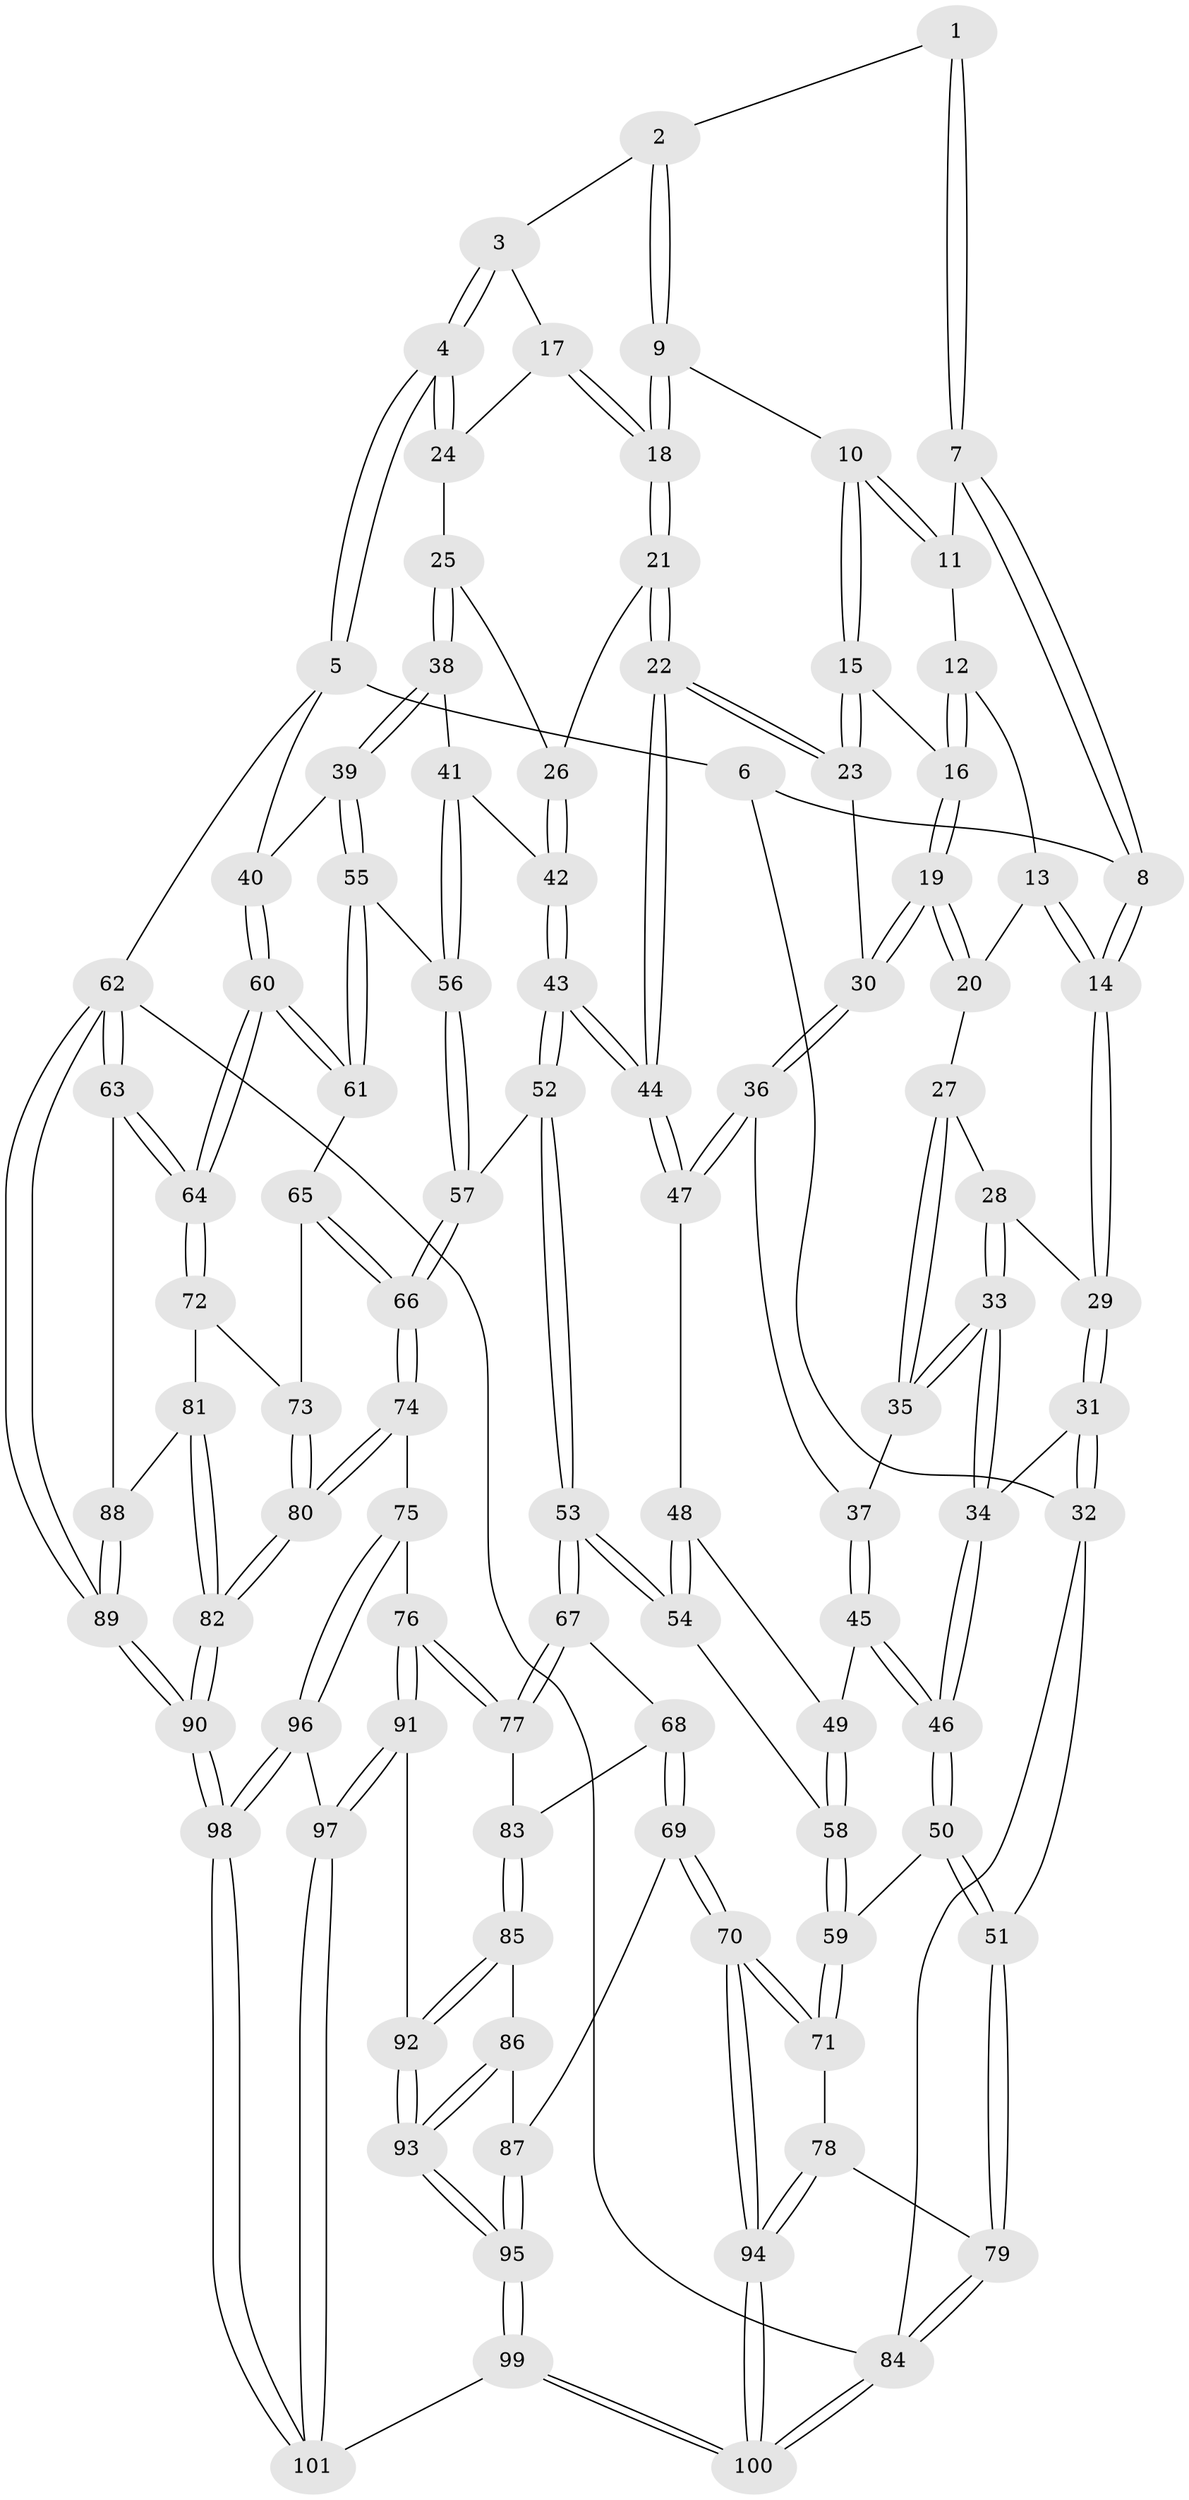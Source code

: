 // coarse degree distribution, {8: 0.014285714285714285, 6: 0.18571428571428572, 3: 0.07142857142857142, 5: 0.42857142857142855, 4: 0.2714285714285714, 7: 0.014285714285714285, 2: 0.014285714285714285}
// Generated by graph-tools (version 1.1) at 2025/21/03/04/25 18:21:43]
// undirected, 101 vertices, 249 edges
graph export_dot {
graph [start="1"]
  node [color=gray90,style=filled];
  1 [pos="+0.24866671628325349+0"];
  2 [pos="+0.5653761946687322+0"];
  3 [pos="+1+0"];
  4 [pos="+1+0"];
  5 [pos="+1+0"];
  6 [pos="+0+0"];
  7 [pos="+0.24622485291340246+0"];
  8 [pos="+0.06852761560113318+0.16172593757095594"];
  9 [pos="+0.4744859843924683+0.13711934383034222"];
  10 [pos="+0.4709623869776928+0.13841266769348232"];
  11 [pos="+0.2936787515655484+0.0405558292277187"];
  12 [pos="+0.2851210417777937+0.07694946908102065"];
  13 [pos="+0.2250720341360981+0.18676271794131336"];
  14 [pos="+0.06818627024408895+0.16254781494174178"];
  15 [pos="+0.4211202975128358+0.2040596948319165"];
  16 [pos="+0.3496018554510462+0.22431123157066346"];
  17 [pos="+0.5571936591302291+0.1715239764880242"];
  18 [pos="+0.5474198231878303+0.17268512125551486"];
  19 [pos="+0.2926501862110162+0.2623544400288215"];
  20 [pos="+0.25390083483735404+0.22680829998645438"];
  21 [pos="+0.5596120592443556+0.3317091360808359"];
  22 [pos="+0.5028006852158544+0.38123171502006997"];
  23 [pos="+0.4542975053002647+0.33301577198491705"];
  24 [pos="+0.655975227851878+0.20483590168771326"];
  25 [pos="+0.6892079795184708+0.28239575370571884"];
  26 [pos="+0.6229697860258896+0.32893786273857945"];
  27 [pos="+0.13469842068609597+0.2933460984289336"];
  28 [pos="+0.058436131797060434+0.22597752226586124"];
  29 [pos="+0.031323368159757496+0.1923756515645535"];
  30 [pos="+0.28508104100171133+0.3390501310428365"];
  31 [pos="+0+0.22246220260923105"];
  32 [pos="+0+0.2273621448447655"];
  33 [pos="+0.0841954255711808+0.4067611375989965"];
  34 [pos="+0.08211370455304759+0.409344782941804"];
  35 [pos="+0.17533601903194238+0.3514825569753485"];
  36 [pos="+0.27126267561805467+0.3650348339909321"];
  37 [pos="+0.190877835411282+0.3570895752326708"];
  38 [pos="+0.8905533356988646+0.3300905672823283"];
  39 [pos="+1+0.26343454013015893"];
  40 [pos="+1+0.24259207029865398"];
  41 [pos="+0.7150878040006355+0.4781189998926936"];
  42 [pos="+0.7033420394262846+0.4795071435609946"];
  43 [pos="+0.5398072139229783+0.5620641236484426"];
  44 [pos="+0.4937507305262238+0.4625101387022681"];
  45 [pos="+0.1273635461172423+0.5221558808596451"];
  46 [pos="+0.05991001252788956+0.5261827283939853"];
  47 [pos="+0.29241372805346794+0.4359345466198381"];
  48 [pos="+0.29145492744894347+0.4381813528033634"];
  49 [pos="+0.15548746149622936+0.5261599381029756"];
  50 [pos="+0+0.5669112466200675"];
  51 [pos="+0+0.6014757449581603"];
  52 [pos="+0.5317857187966599+0.5981322596134162"];
  53 [pos="+0.45487755572951427+0.6716388772090927"];
  54 [pos="+0.3267156154468415+0.6395318845620356"];
  55 [pos="+0.8456060798316873+0.6031356097401944"];
  56 [pos="+0.7999060682269541+0.608619941028528"];
  57 [pos="+0.721013608829418+0.7194501968847996"];
  58 [pos="+0.2675104441353065+0.6549088036418945"];
  59 [pos="+0.19309595982600503+0.7301649748575485"];
  60 [pos="+1+0.6265428036309344"];
  61 [pos="+0.9255738087640178+0.6906665874061614"];
  62 [pos="+1+1"];
  63 [pos="+1+0.8695696417083074"];
  64 [pos="+1+0.7886665734609279"];
  65 [pos="+0.8954826727865152+0.7382668848810152"];
  66 [pos="+0.7263413065571858+0.7350924900893694"];
  67 [pos="+0.4549247545903034+0.6851259723028916"];
  68 [pos="+0.4463116570742654+0.7151500907174638"];
  69 [pos="+0.29996458734325726+0.8847383432545243"];
  70 [pos="+0.23316713168673955+0.8981964582456297"];
  71 [pos="+0.17242968559692498+0.8222365097351761"];
  72 [pos="+0.9094802548282244+0.7967599657057983"];
  73 [pos="+0.9059776879491862+0.7918557437144993"];
  74 [pos="+0.7143025093377812+0.8522551960373412"];
  75 [pos="+0.7073388384686765+0.8553183161307789"];
  76 [pos="+0.6589857805305093+0.8710820682209395"];
  77 [pos="+0.6208462993638202+0.8475561035633612"];
  78 [pos="+0.011193675530904603+0.8314739238731804"];
  79 [pos="+0+0.8200693795169883"];
  80 [pos="+0.7316946482547476+0.8638600352415355"];
  81 [pos="+0.9178950909173015+0.8600767851763353"];
  82 [pos="+0.8278806081223243+0.9632477596542215"];
  83 [pos="+0.47893523361140544+0.8547118638036014"];
  84 [pos="+0+1"];
  85 [pos="+0.47738847756031677+0.8780544057969427"];
  86 [pos="+0.40121115915186417+0.9108143837572534"];
  87 [pos="+0.34770972511764003+0.9087170337242386"];
  88 [pos="+0.933428968141786+0.8642124758207967"];
  89 [pos="+1+1"];
  90 [pos="+0.9785988411238336+1"];
  91 [pos="+0.6382777131800227+0.8951037787414848"];
  92 [pos="+0.5159589592096148+0.9346011004161486"];
  93 [pos="+0.488668126190681+1"];
  94 [pos="+0.18623361866325547+1"];
  95 [pos="+0.47792882809820497+1"];
  96 [pos="+0.6896897721245411+0.9998502652706961"];
  97 [pos="+0.6273279666797388+0.9680086673762747"];
  98 [pos="+0.7437806326726459+1"];
  99 [pos="+0.4847620109866957+1"];
  100 [pos="+0.1616455890817872+1"];
  101 [pos="+0.556786004900426+1"];
  1 -- 2;
  1 -- 7;
  1 -- 7;
  2 -- 3;
  2 -- 9;
  2 -- 9;
  3 -- 4;
  3 -- 4;
  3 -- 17;
  4 -- 5;
  4 -- 5;
  4 -- 24;
  4 -- 24;
  5 -- 6;
  5 -- 40;
  5 -- 62;
  6 -- 8;
  6 -- 32;
  7 -- 8;
  7 -- 8;
  7 -- 11;
  8 -- 14;
  8 -- 14;
  9 -- 10;
  9 -- 18;
  9 -- 18;
  10 -- 11;
  10 -- 11;
  10 -- 15;
  10 -- 15;
  11 -- 12;
  12 -- 13;
  12 -- 16;
  12 -- 16;
  13 -- 14;
  13 -- 14;
  13 -- 20;
  14 -- 29;
  14 -- 29;
  15 -- 16;
  15 -- 23;
  15 -- 23;
  16 -- 19;
  16 -- 19;
  17 -- 18;
  17 -- 18;
  17 -- 24;
  18 -- 21;
  18 -- 21;
  19 -- 20;
  19 -- 20;
  19 -- 30;
  19 -- 30;
  20 -- 27;
  21 -- 22;
  21 -- 22;
  21 -- 26;
  22 -- 23;
  22 -- 23;
  22 -- 44;
  22 -- 44;
  23 -- 30;
  24 -- 25;
  25 -- 26;
  25 -- 38;
  25 -- 38;
  26 -- 42;
  26 -- 42;
  27 -- 28;
  27 -- 35;
  27 -- 35;
  28 -- 29;
  28 -- 33;
  28 -- 33;
  29 -- 31;
  29 -- 31;
  30 -- 36;
  30 -- 36;
  31 -- 32;
  31 -- 32;
  31 -- 34;
  32 -- 51;
  32 -- 84;
  33 -- 34;
  33 -- 34;
  33 -- 35;
  33 -- 35;
  34 -- 46;
  34 -- 46;
  35 -- 37;
  36 -- 37;
  36 -- 47;
  36 -- 47;
  37 -- 45;
  37 -- 45;
  38 -- 39;
  38 -- 39;
  38 -- 41;
  39 -- 40;
  39 -- 55;
  39 -- 55;
  40 -- 60;
  40 -- 60;
  41 -- 42;
  41 -- 56;
  41 -- 56;
  42 -- 43;
  42 -- 43;
  43 -- 44;
  43 -- 44;
  43 -- 52;
  43 -- 52;
  44 -- 47;
  44 -- 47;
  45 -- 46;
  45 -- 46;
  45 -- 49;
  46 -- 50;
  46 -- 50;
  47 -- 48;
  48 -- 49;
  48 -- 54;
  48 -- 54;
  49 -- 58;
  49 -- 58;
  50 -- 51;
  50 -- 51;
  50 -- 59;
  51 -- 79;
  51 -- 79;
  52 -- 53;
  52 -- 53;
  52 -- 57;
  53 -- 54;
  53 -- 54;
  53 -- 67;
  53 -- 67;
  54 -- 58;
  55 -- 56;
  55 -- 61;
  55 -- 61;
  56 -- 57;
  56 -- 57;
  57 -- 66;
  57 -- 66;
  58 -- 59;
  58 -- 59;
  59 -- 71;
  59 -- 71;
  60 -- 61;
  60 -- 61;
  60 -- 64;
  60 -- 64;
  61 -- 65;
  62 -- 63;
  62 -- 63;
  62 -- 89;
  62 -- 89;
  62 -- 84;
  63 -- 64;
  63 -- 64;
  63 -- 88;
  64 -- 72;
  64 -- 72;
  65 -- 66;
  65 -- 66;
  65 -- 73;
  66 -- 74;
  66 -- 74;
  67 -- 68;
  67 -- 77;
  67 -- 77;
  68 -- 69;
  68 -- 69;
  68 -- 83;
  69 -- 70;
  69 -- 70;
  69 -- 87;
  70 -- 71;
  70 -- 71;
  70 -- 94;
  70 -- 94;
  71 -- 78;
  72 -- 73;
  72 -- 81;
  73 -- 80;
  73 -- 80;
  74 -- 75;
  74 -- 80;
  74 -- 80;
  75 -- 76;
  75 -- 96;
  75 -- 96;
  76 -- 77;
  76 -- 77;
  76 -- 91;
  76 -- 91;
  77 -- 83;
  78 -- 79;
  78 -- 94;
  78 -- 94;
  79 -- 84;
  79 -- 84;
  80 -- 82;
  80 -- 82;
  81 -- 82;
  81 -- 82;
  81 -- 88;
  82 -- 90;
  82 -- 90;
  83 -- 85;
  83 -- 85;
  84 -- 100;
  84 -- 100;
  85 -- 86;
  85 -- 92;
  85 -- 92;
  86 -- 87;
  86 -- 93;
  86 -- 93;
  87 -- 95;
  87 -- 95;
  88 -- 89;
  88 -- 89;
  89 -- 90;
  89 -- 90;
  90 -- 98;
  90 -- 98;
  91 -- 92;
  91 -- 97;
  91 -- 97;
  92 -- 93;
  92 -- 93;
  93 -- 95;
  93 -- 95;
  94 -- 100;
  94 -- 100;
  95 -- 99;
  95 -- 99;
  96 -- 97;
  96 -- 98;
  96 -- 98;
  97 -- 101;
  97 -- 101;
  98 -- 101;
  98 -- 101;
  99 -- 100;
  99 -- 100;
  99 -- 101;
}
